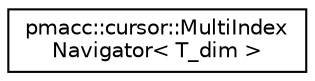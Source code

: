digraph "Graphical Class Hierarchy"
{
 // LATEX_PDF_SIZE
  edge [fontname="Helvetica",fontsize="10",labelfontname="Helvetica",labelfontsize="10"];
  node [fontname="Helvetica",fontsize="10",shape=record];
  rankdir="LR";
  Node0 [label="pmacc::cursor::MultiIndex\lNavigator\< T_dim \>",height=0.2,width=0.4,color="black", fillcolor="white", style="filled",URL="$structpmacc_1_1cursor_1_1_multi_index_navigator.html",tooltip=" "];
}
